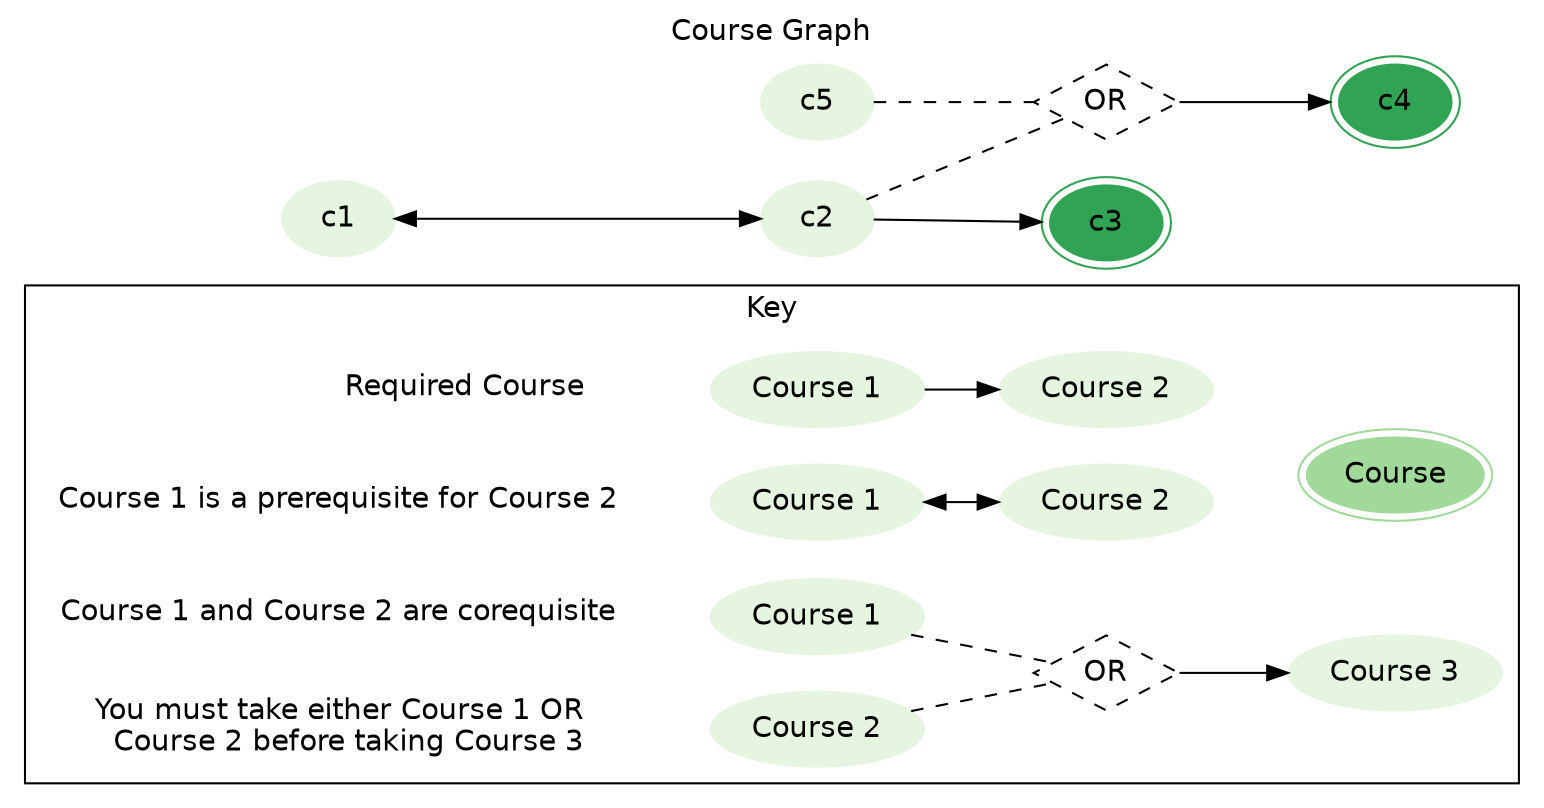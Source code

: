 digraph G {
    fontname="Helvetica";
    labelloc=t;
    rankdir=LR;
    label="Course Graph";

    node[style=filled, fontname="Helvetica", colorscheme=greens3, color=1];

    subgraph cluster_key {
        //rank=min; /* this doesn't really do anything for you */

        label="Key";
        rankdir=LR;

        kc1[label="Course", peripheries=2, color=2];
        k1[shape=plaintext, style=solid, label="Required Course\r", width=3.5] // Add fixed width so all nodes line up

        prereq[label="Course 1"];
        kc2[label="Course 2"];
        prereq->kc2;
        k2[shape=plaintext, style=solid, label="Course 1 is a prerequisite for Course 2\r", width=3.5]  // Add fixed width

        coreq1[label="Course 1"];
        coreq2[label="Course 2"];
        coreq1->coreq2[dir=both];
        k3[shape=plaintext, style=solid, label="Course 1 and Course 2 are corequisite\r", width=3.5]    // Add fixed width

        or[style="dashed", color="black", shape="diamond", label="OR"];
        or1[label="Course 1"];
        or1 -> or[style="dashed", dir="none"];
        or2[label="Course 2"];
        or2 -> or[style="dashed", dir="none"];
        kc3[label="Course 3"]
        or->kc3;
        k4[shape=plaintext, style=solid, label="You must take either Course 1 OR\rCourse 2 before taking Course 3\r", width=3.5] // Add fixed width
 
        { rank=source;k1 k2 k3 k4 } // Use "source in stead of min
    }

    c3[color=3, peripheries=2];
    c4[color=3, peripheries=2];

    c1->c2[dir=both];
    c2->c3;

    c4_reqs[style="dashed", color="black", shape="diamond", label="OR"];
    c4_reqs->c4;
    c2->c4_reqs[style="dashed", dir="none"];
    c5->c4_reqs[style="dashed", dir="none"];

}
